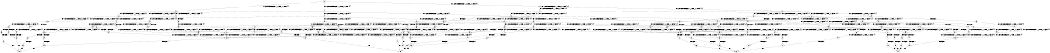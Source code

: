 digraph BCG {
size = "7, 10.5";
center = TRUE;
node [shape = circle];
0 [peripheries = 2];
0 -> 1 [label = "EX !0 !ATOMIC_EXCH_BRANCH (1, +1, TRUE, +0, 1, TRUE) !{0}"];
0 -> 2 [label = "EX !1 !ATOMIC_EXCH_BRANCH (1, +0, TRUE, +0, 1, TRUE) !{0}"];
0 -> 3 [label = "EX !0 !ATOMIC_EXCH_BRANCH (1, +1, TRUE, +0, 1, TRUE) !{0}"];
1 -> 4 [label = "EX !0 !ATOMIC_EXCH_BRANCH (1, +1, TRUE, +0, 1, FALSE) !{0}"];
1 -> 5 [label = "EX !1 !ATOMIC_EXCH_BRANCH (1, +0, TRUE, +0, 1, FALSE) !{0}"];
1 -> 6 [label = "EX !0 !ATOMIC_EXCH_BRANCH (1, +1, TRUE, +0, 1, FALSE) !{0}"];
2 -> 2 [label = "EX !1 !ATOMIC_EXCH_BRANCH (1, +0, TRUE, +0, 1, TRUE) !{0, 1}"];
2 -> 7 [label = "EX !0 !ATOMIC_EXCH_BRANCH (1, +1, TRUE, +0, 1, TRUE) !{0, 1}"];
2 -> 8 [label = "EX !0 !ATOMIC_EXCH_BRANCH (1, +1, TRUE, +0, 1, TRUE) !{0, 1}"];
3 -> 9 [label = "EX !1 !ATOMIC_EXCH_BRANCH (1, +0, TRUE, +0, 1, FALSE) !{0}"];
3 -> 6 [label = "EX !0 !ATOMIC_EXCH_BRANCH (1, +1, TRUE, +0, 1, FALSE) !{0}"];
4 -> 10 [label = "EX !0 !ATOMIC_EXCH_BRANCH (1, +1, TRUE, +0, 2, FALSE) !{0}"];
4 -> 11 [label = "EX !1 !ATOMIC_EXCH_BRANCH (1, +0, TRUE, +0, 1, FALSE) !{0}"];
4 -> 12 [label = "EX !0 !ATOMIC_EXCH_BRANCH (1, +1, TRUE, +0, 2, FALSE) !{0}"];
5 -> 13 [label = "EX !0 !ATOMIC_EXCH_BRANCH (1, +1, TRUE, +0, 1, TRUE) !{0, 1}"];
5 -> 14 [label = "TERMINATE !1"];
5 -> 15 [label = "EX !0 !ATOMIC_EXCH_BRANCH (1, +1, TRUE, +0, 1, TRUE) !{0, 1}"];
6 -> 16 [label = "EX !1 !ATOMIC_EXCH_BRANCH (1, +0, TRUE, +0, 1, FALSE) !{0}"];
6 -> 12 [label = "EX !0 !ATOMIC_EXCH_BRANCH (1, +1, TRUE, +0, 2, FALSE) !{0}"];
7 -> 17 [label = "EX !0 !ATOMIC_EXCH_BRANCH (1, +1, TRUE, +0, 1, FALSE) !{0, 1}"];
7 -> 5 [label = "EX !1 !ATOMIC_EXCH_BRANCH (1, +0, TRUE, +0, 1, FALSE) !{0, 1}"];
7 -> 18 [label = "EX !0 !ATOMIC_EXCH_BRANCH (1, +1, TRUE, +0, 1, FALSE) !{0, 1}"];
8 -> 19 [label = "EX !1 !ATOMIC_EXCH_BRANCH (1, +0, TRUE, +0, 1, FALSE) !{0, 1}"];
8 -> 18 [label = "EX !0 !ATOMIC_EXCH_BRANCH (1, +1, TRUE, +0, 1, FALSE) !{0, 1}"];
8 -> 20 [label = "EX !1 !ATOMIC_EXCH_BRANCH (1, +0, TRUE, +0, 1, FALSE) !{0, 1}"];
9 -> 21 [label = "EX !0 !ATOMIC_EXCH_BRANCH (1, +1, TRUE, +0, 1, TRUE) !{0, 1}"];
9 -> 22 [label = "TERMINATE !1"];
10 -> 23 [label = "EX !1 !ATOMIC_EXCH_BRANCH (1, +0, TRUE, +0, 1, FALSE) !{0}"];
10 -> 24 [label = "TERMINATE !0"];
11 -> 25 [label = "EX !0 !ATOMIC_EXCH_BRANCH (1, +1, TRUE, +0, 2, TRUE) !{0, 1}"];
11 -> 26 [label = "TERMINATE !1"];
11 -> 27 [label = "EX !0 !ATOMIC_EXCH_BRANCH (1, +1, TRUE, +0, 2, TRUE) !{0, 1}"];
12 -> 28 [label = "EX !1 !ATOMIC_EXCH_BRANCH (1, +0, TRUE, +0, 1, FALSE) !{0}"];
12 -> 29 [label = "TERMINATE !0"];
13 -> 30 [label = "EX !0 !ATOMIC_EXCH_BRANCH (1, +1, TRUE, +0, 1, FALSE) !{0, 1}"];
13 -> 31 [label = "TERMINATE !1"];
13 -> 32 [label = "EX !0 !ATOMIC_EXCH_BRANCH (1, +1, TRUE, +0, 1, FALSE) !{0, 1}"];
14 -> 33 [label = "EX !0 !ATOMIC_EXCH_BRANCH (1, +1, TRUE, +0, 1, TRUE) !{0}"];
14 -> 34 [label = "EX !0 !ATOMIC_EXCH_BRANCH (1, +1, TRUE, +0, 1, TRUE) !{0}"];
15 -> 32 [label = "EX !0 !ATOMIC_EXCH_BRANCH (1, +1, TRUE, +0, 1, FALSE) !{0, 1}"];
15 -> 35 [label = "TERMINATE !1"];
16 -> 36 [label = "EX !0 !ATOMIC_EXCH_BRANCH (1, +1, TRUE, +0, 2, TRUE) !{0, 1}"];
16 -> 37 [label = "TERMINATE !1"];
17 -> 38 [label = "EX !0 !ATOMIC_EXCH_BRANCH (1, +1, TRUE, +0, 2, FALSE) !{0, 1}"];
17 -> 11 [label = "EX !1 !ATOMIC_EXCH_BRANCH (1, +0, TRUE, +0, 1, FALSE) !{0, 1}"];
17 -> 39 [label = "EX !0 !ATOMIC_EXCH_BRANCH (1, +1, TRUE, +0, 2, FALSE) !{0, 1}"];
18 -> 40 [label = "EX !1 !ATOMIC_EXCH_BRANCH (1, +0, TRUE, +0, 1, FALSE) !{0, 1}"];
18 -> 39 [label = "EX !0 !ATOMIC_EXCH_BRANCH (1, +1, TRUE, +0, 2, FALSE) !{0, 1}"];
18 -> 41 [label = "EX !1 !ATOMIC_EXCH_BRANCH (1, +0, TRUE, +0, 1, FALSE) !{0, 1}"];
19 -> 42 [label = "EX !0 !ATOMIC_EXCH_BRANCH (1, +1, TRUE, +0, 1, TRUE) !{0, 1}"];
19 -> 43 [label = "TERMINATE !1"];
19 -> 15 [label = "EX !0 !ATOMIC_EXCH_BRANCH (1, +1, TRUE, +0, 1, TRUE) !{0, 1}"];
20 -> 15 [label = "EX !0 !ATOMIC_EXCH_BRANCH (1, +1, TRUE, +0, 1, TRUE) !{0, 1}"];
20 -> 44 [label = "TERMINATE !1"];
21 -> 45 [label = "EX !0 !ATOMIC_EXCH_BRANCH (1, +1, TRUE, +0, 1, FALSE) !{0, 1}"];
21 -> 46 [label = "TERMINATE !1"];
22 -> 34 [label = "EX !0 !ATOMIC_EXCH_BRANCH (1, +1, TRUE, +0, 1, TRUE) !{0}"];
23 -> 47 [label = "TERMINATE !0"];
23 -> 48 [label = "TERMINATE !1"];
24 -> 49 [label = "EX !1 !ATOMIC_EXCH_BRANCH (1, +0, TRUE, +0, 1, FALSE) !{1}"];
24 -> 50 [label = "EX !1 !ATOMIC_EXCH_BRANCH (1, +0, TRUE, +0, 1, FALSE) !{1}"];
25 -> 51 [label = "EX !0 !ATOMIC_EXCH_BRANCH (1, +1, TRUE, +0, 2, FALSE) !{0, 1}"];
25 -> 52 [label = "TERMINATE !1"];
25 -> 53 [label = "EX !0 !ATOMIC_EXCH_BRANCH (1, +1, TRUE, +0, 2, FALSE) !{0, 1}"];
26 -> 54 [label = "EX !0 !ATOMIC_EXCH_BRANCH (1, +1, TRUE, +0, 2, TRUE) !{0}"];
26 -> 55 [label = "EX !0 !ATOMIC_EXCH_BRANCH (1, +1, TRUE, +0, 2, TRUE) !{0}"];
27 -> 53 [label = "EX !0 !ATOMIC_EXCH_BRANCH (1, +1, TRUE, +0, 2, FALSE) !{0, 1}"];
27 -> 56 [label = "TERMINATE !1"];
28 -> 57 [label = "TERMINATE !0"];
28 -> 58 [label = "TERMINATE !1"];
29 -> 59 [label = "EX !1 !ATOMIC_EXCH_BRANCH (1, +0, TRUE, +0, 1, FALSE) !{1}"];
30 -> 51 [label = "EX !0 !ATOMIC_EXCH_BRANCH (1, +1, TRUE, +0, 2, FALSE) !{0, 1}"];
30 -> 52 [label = "TERMINATE !1"];
30 -> 53 [label = "EX !0 !ATOMIC_EXCH_BRANCH (1, +1, TRUE, +0, 2, FALSE) !{0, 1}"];
31 -> 60 [label = "EX !0 !ATOMIC_EXCH_BRANCH (1, +1, TRUE, +0, 1, FALSE) !{0}"];
31 -> 61 [label = "EX !0 !ATOMIC_EXCH_BRANCH (1, +1, TRUE, +0, 1, FALSE) !{0}"];
32 -> 53 [label = "EX !0 !ATOMIC_EXCH_BRANCH (1, +1, TRUE, +0, 2, FALSE) !{0, 1}"];
32 -> 56 [label = "TERMINATE !1"];
33 -> 60 [label = "EX !0 !ATOMIC_EXCH_BRANCH (1, +1, TRUE, +0, 1, FALSE) !{0}"];
33 -> 61 [label = "EX !0 !ATOMIC_EXCH_BRANCH (1, +1, TRUE, +0, 1, FALSE) !{0}"];
34 -> 61 [label = "EX !0 !ATOMIC_EXCH_BRANCH (1, +1, TRUE, +0, 1, FALSE) !{0}"];
35 -> 62 [label = "EX !0 !ATOMIC_EXCH_BRANCH (1, +1, TRUE, +0, 1, FALSE) !{0}"];
36 -> 63 [label = "EX !0 !ATOMIC_EXCH_BRANCH (1, +1, TRUE, +0, 2, FALSE) !{0, 1}"];
36 -> 64 [label = "TERMINATE !1"];
37 -> 55 [label = "EX !0 !ATOMIC_EXCH_BRANCH (1, +1, TRUE, +0, 2, TRUE) !{0}"];
38 -> 23 [label = "EX !1 !ATOMIC_EXCH_BRANCH (1, +0, TRUE, +0, 1, FALSE) !{0, 1}"];
38 -> 65 [label = "TERMINATE !0"];
39 -> 66 [label = "EX !1 !ATOMIC_EXCH_BRANCH (1, +0, TRUE, +0, 1, FALSE) !{0, 1}"];
39 -> 67 [label = "EX !1 !ATOMIC_EXCH_BRANCH (1, +0, TRUE, +0, 1, FALSE) !{0, 1}"];
39 -> 68 [label = "TERMINATE !0"];
40 -> 69 [label = "EX !0 !ATOMIC_EXCH_BRANCH (1, +1, TRUE, +0, 2, TRUE) !{0, 1}"];
40 -> 70 [label = "TERMINATE !1"];
40 -> 27 [label = "EX !0 !ATOMIC_EXCH_BRANCH (1, +1, TRUE, +0, 2, TRUE) !{0, 1}"];
41 -> 27 [label = "EX !0 !ATOMIC_EXCH_BRANCH (1, +1, TRUE, +0, 2, TRUE) !{0, 1}"];
41 -> 71 [label = "TERMINATE !1"];
42 -> 72 [label = "EX !0 !ATOMIC_EXCH_BRANCH (1, +1, TRUE, +0, 1, FALSE) !{0, 1}"];
42 -> 73 [label = "TERMINATE !1"];
42 -> 32 [label = "EX !0 !ATOMIC_EXCH_BRANCH (1, +1, TRUE, +0, 1, FALSE) !{0, 1}"];
43 -> 74 [label = "EX !0 !ATOMIC_EXCH_BRANCH (1, +1, TRUE, +0, 1, TRUE) !{0}"];
44 -> 75 [label = "EX !0 !ATOMIC_EXCH_BRANCH (1, +1, TRUE, +0, 1, TRUE) !{0}"];
45 -> 63 [label = "EX !0 !ATOMIC_EXCH_BRANCH (1, +1, TRUE, +0, 2, FALSE) !{0, 1}"];
45 -> 64 [label = "TERMINATE !1"];
46 -> 61 [label = "EX !0 !ATOMIC_EXCH_BRANCH (1, +1, TRUE, +0, 1, FALSE) !{0}"];
47 -> 76 [label = "TERMINATE !1"];
48 -> 77 [label = "TERMINATE !0"];
49 -> 76 [label = "TERMINATE !1"];
50 -> 78 [label = "TERMINATE !1"];
51 -> 79 [label = "TERMINATE !0"];
51 -> 80 [label = "TERMINATE !1"];
52 -> 81 [label = "EX !0 !ATOMIC_EXCH_BRANCH (1, +1, TRUE, +0, 2, FALSE) !{0}"];
52 -> 82 [label = "EX !0 !ATOMIC_EXCH_BRANCH (1, +1, TRUE, +0, 2, FALSE) !{0}"];
53 -> 83 [label = "TERMINATE !0"];
53 -> 84 [label = "TERMINATE !1"];
54 -> 81 [label = "EX !0 !ATOMIC_EXCH_BRANCH (1, +1, TRUE, +0, 2, FALSE) !{0}"];
54 -> 82 [label = "EX !0 !ATOMIC_EXCH_BRANCH (1, +1, TRUE, +0, 2, FALSE) !{0}"];
55 -> 82 [label = "EX !0 !ATOMIC_EXCH_BRANCH (1, +1, TRUE, +0, 2, FALSE) !{0}"];
56 -> 85 [label = "EX !0 !ATOMIC_EXCH_BRANCH (1, +1, TRUE, +0, 2, FALSE) !{0}"];
57 -> 86 [label = "TERMINATE !1"];
58 -> 87 [label = "TERMINATE !0"];
59 -> 86 [label = "TERMINATE !1"];
60 -> 81 [label = "EX !0 !ATOMIC_EXCH_BRANCH (1, +1, TRUE, +0, 2, FALSE) !{0}"];
60 -> 82 [label = "EX !0 !ATOMIC_EXCH_BRANCH (1, +1, TRUE, +0, 2, FALSE) !{0}"];
61 -> 82 [label = "EX !0 !ATOMIC_EXCH_BRANCH (1, +1, TRUE, +0, 2, FALSE) !{0}"];
62 -> 85 [label = "EX !0 !ATOMIC_EXCH_BRANCH (1, +1, TRUE, +0, 2, FALSE) !{0}"];
63 -> 88 [label = "TERMINATE !0"];
63 -> 89 [label = "TERMINATE !1"];
64 -> 82 [label = "EX !0 !ATOMIC_EXCH_BRANCH (1, +1, TRUE, +0, 2, FALSE) !{0}"];
65 -> 49 [label = "EX !1 !ATOMIC_EXCH_BRANCH (1, +0, TRUE, +0, 1, FALSE) !{1}"];
65 -> 50 [label = "EX !1 !ATOMIC_EXCH_BRANCH (1, +0, TRUE, +0, 1, FALSE) !{1}"];
66 -> 90 [label = "TERMINATE !0"];
66 -> 91 [label = "TERMINATE !1"];
67 -> 92 [label = "TERMINATE !0"];
67 -> 93 [label = "TERMINATE !1"];
68 -> 94 [label = "EX !1 !ATOMIC_EXCH_BRANCH (1, +0, TRUE, +0, 1, FALSE) !{1}"];
69 -> 95 [label = "EX !0 !ATOMIC_EXCH_BRANCH (1, +1, TRUE, +0, 2, FALSE) !{0, 1}"];
69 -> 96 [label = "TERMINATE !1"];
69 -> 53 [label = "EX !0 !ATOMIC_EXCH_BRANCH (1, +1, TRUE, +0, 2, FALSE) !{0, 1}"];
70 -> 97 [label = "EX !0 !ATOMIC_EXCH_BRANCH (1, +1, TRUE, +0, 2, TRUE) !{0}"];
71 -> 98 [label = "EX !0 !ATOMIC_EXCH_BRANCH (1, +1, TRUE, +0, 2, TRUE) !{0}"];
72 -> 95 [label = "EX !0 !ATOMIC_EXCH_BRANCH (1, +1, TRUE, +0, 2, FALSE) !{0, 1}"];
72 -> 96 [label = "TERMINATE !1"];
72 -> 53 [label = "EX !0 !ATOMIC_EXCH_BRANCH (1, +1, TRUE, +0, 2, FALSE) !{0, 1}"];
73 -> 99 [label = "EX !0 !ATOMIC_EXCH_BRANCH (1, +1, TRUE, +0, 1, FALSE) !{0}"];
74 -> 99 [label = "EX !0 !ATOMIC_EXCH_BRANCH (1, +1, TRUE, +0, 1, FALSE) !{0}"];
75 -> 62 [label = "EX !0 !ATOMIC_EXCH_BRANCH (1, +1, TRUE, +0, 1, FALSE) !{0}"];
76 -> 100 [label = "exit"];
77 -> 100 [label = "exit"];
78 -> 101 [label = "exit"];
79 -> 102 [label = "TERMINATE !1"];
80 -> 103 [label = "TERMINATE !0"];
81 -> 103 [label = "TERMINATE !0"];
82 -> 104 [label = "TERMINATE !0"];
83 -> 105 [label = "TERMINATE !1"];
84 -> 106 [label = "TERMINATE !0"];
85 -> 106 [label = "TERMINATE !0"];
86 -> 107 [label = "exit"];
87 -> 107 [label = "exit"];
88 -> 108 [label = "TERMINATE !1"];
89 -> 104 [label = "TERMINATE !0"];
90 -> 109 [label = "TERMINATE !1"];
91 -> 110 [label = "TERMINATE !0"];
92 -> 111 [label = "TERMINATE !1"];
93 -> 112 [label = "TERMINATE !0"];
94 -> 111 [label = "TERMINATE !1"];
95 -> 113 [label = "TERMINATE !0"];
95 -> 114 [label = "TERMINATE !1"];
96 -> 115 [label = "EX !0 !ATOMIC_EXCH_BRANCH (1, +1, TRUE, +0, 2, FALSE) !{0}"];
97 -> 115 [label = "EX !0 !ATOMIC_EXCH_BRANCH (1, +1, TRUE, +0, 2, FALSE) !{0}"];
98 -> 85 [label = "EX !0 !ATOMIC_EXCH_BRANCH (1, +1, TRUE, +0, 2, FALSE) !{0}"];
99 -> 115 [label = "EX !0 !ATOMIC_EXCH_BRANCH (1, +1, TRUE, +0, 2, FALSE) !{0}"];
102 -> 100 [label = "exit"];
103 -> 100 [label = "exit"];
104 -> 107 [label = "exit"];
105 -> 116 [label = "exit"];
106 -> 116 [label = "exit"];
108 -> 107 [label = "exit"];
109 -> 117 [label = "exit"];
110 -> 117 [label = "exit"];
111 -> 116 [label = "exit"];
112 -> 116 [label = "exit"];
113 -> 118 [label = "TERMINATE !1"];
114 -> 119 [label = "TERMINATE !0"];
115 -> 119 [label = "TERMINATE !0"];
118 -> 117 [label = "exit"];
119 -> 117 [label = "exit"];
}

